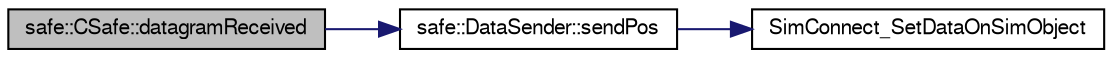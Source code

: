 digraph "safe::CSafe::datagramReceived"
{
  bgcolor="transparent";
  edge [fontname="FreeSans",fontsize="10",labelfontname="FreeSans",labelfontsize="10"];
  node [fontname="FreeSans",fontsize="10",shape=record];
  rankdir="LR";
  Node1 [label="safe::CSafe::datagramReceived",height=0.2,width=0.4,color="black", fillcolor="grey75", style="filled" fontcolor="black"];
  Node1 -> Node2 [color="midnightblue",fontsize="10",style="solid",fontname="FreeSans"];
  Node2 [label="safe::DataSender::sendPos",height=0.2,width=0.4,color="black",URL="$classsafe_1_1DataSender.html#af35727080e08eabfa110bea9aa4c3648"];
  Node2 -> Node3 [color="midnightblue",fontsize="10",style="solid",fontname="FreeSans"];
  Node3 [label="SimConnect_SetDataOnSimObject",height=0.2,width=0.4,color="black",URL="$SimConnect_8h.html#a50b8c391aa903eb7b4f3ff55ccea6398"];
}
